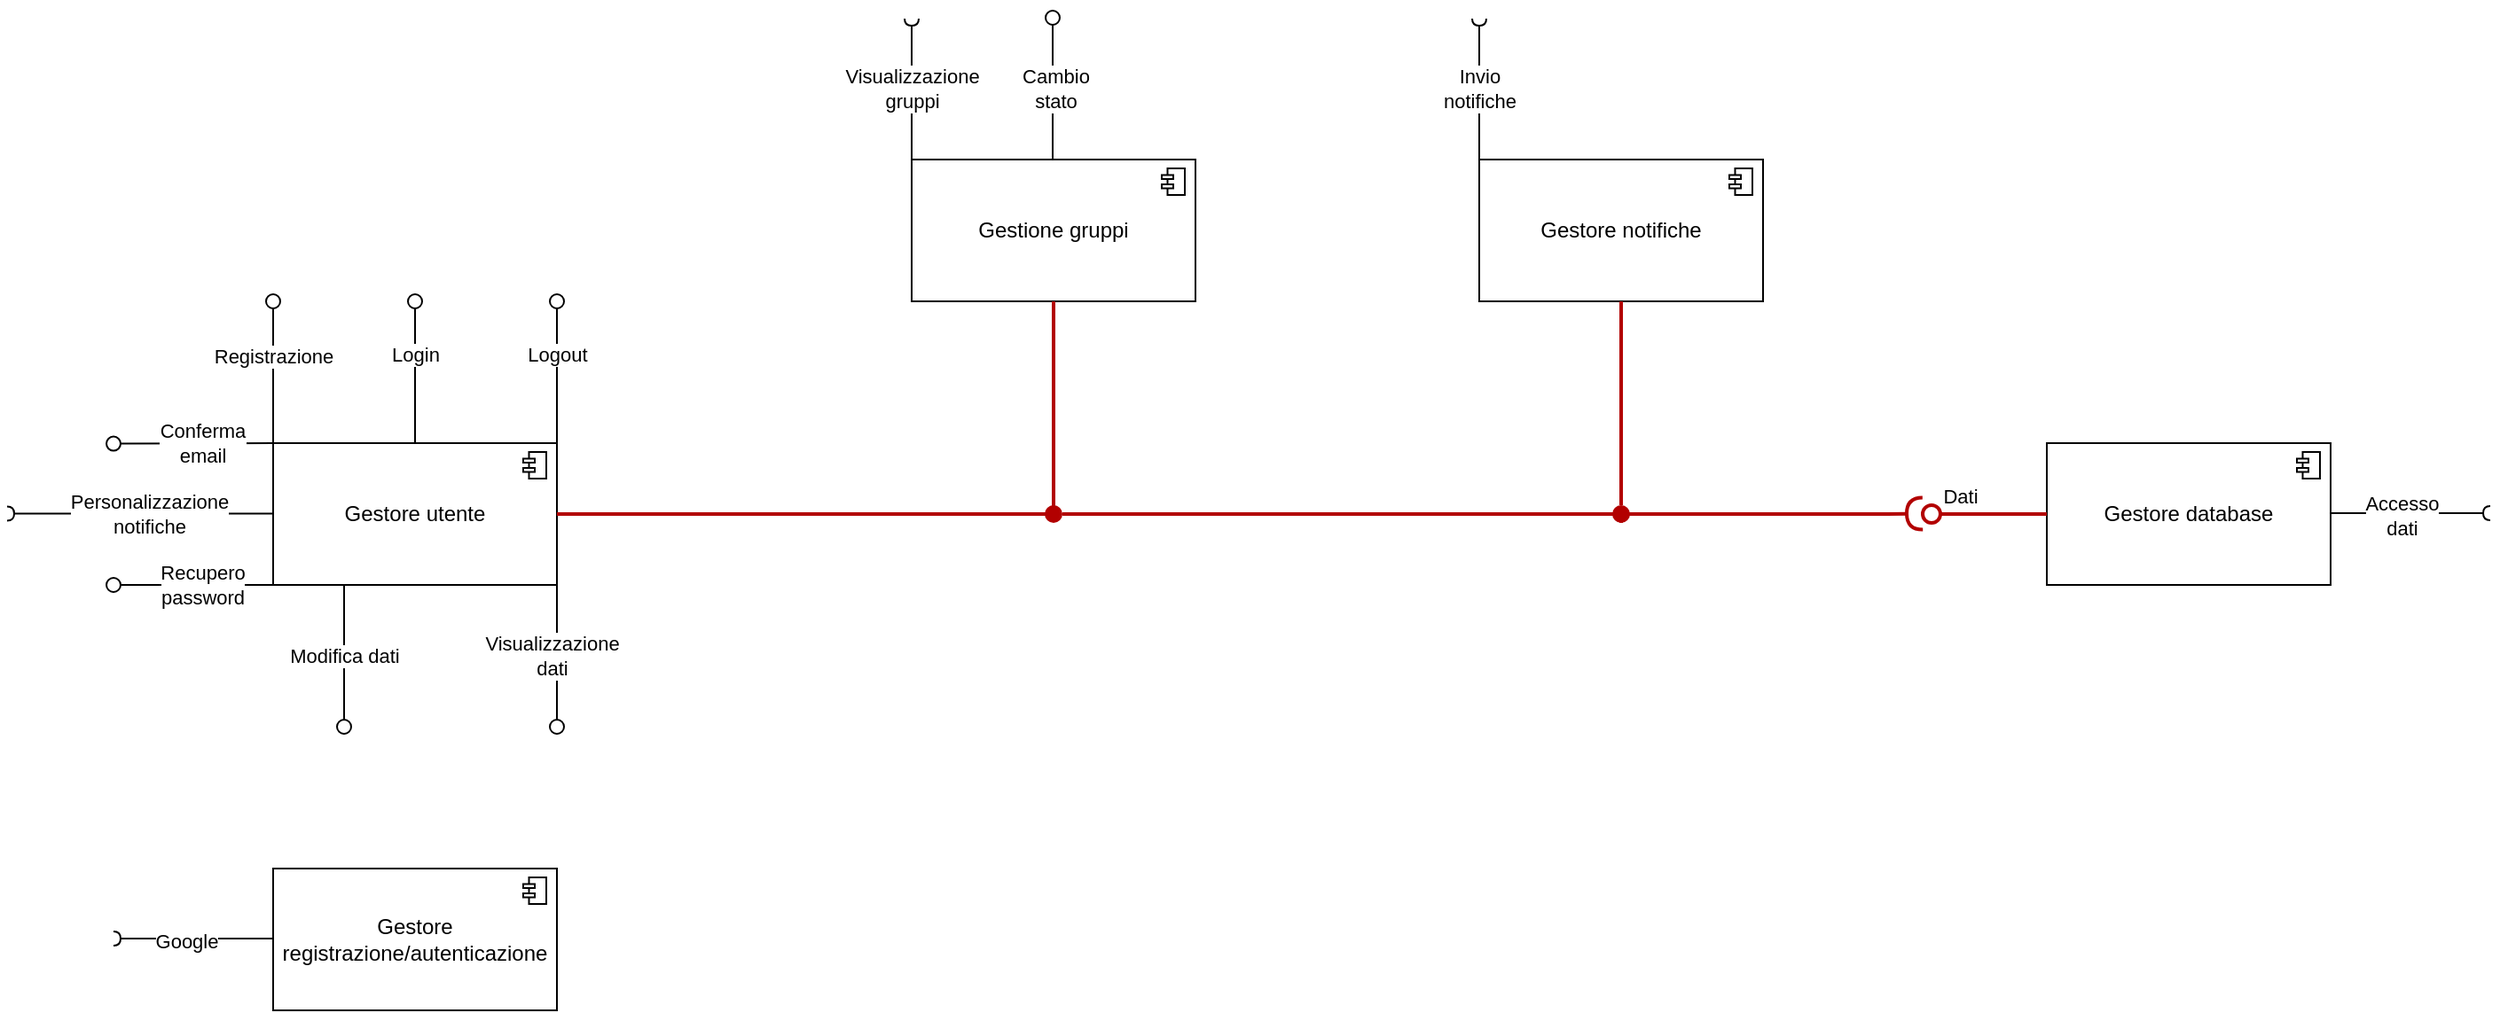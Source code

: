 <mxfile version="24.2.7" type="github">
  <diagram name="Pagina-1" id="PUrYo3mo1FTPI0XB6R7E">
    <mxGraphModel dx="1313" dy="1480" grid="1" gridSize="10" guides="1" tooltips="1" connect="1" arrows="1" fold="1" page="1" pageScale="1" pageWidth="1169" pageHeight="827" math="0" shadow="0">
      <root>
        <mxCell id="0" />
        <mxCell id="1" parent="0" />
        <mxCell id="nwxM2-n29xhYYMJKdfmu-1" value="" style="html=1;verticalAlign=bottom;labelBackgroundColor=none;endArrow=oval;endFill=0;endSize=8;rounded=0;exitX=0;exitY=0;exitDx=0;exitDy=0;exitPerimeter=0;" parent="1" source="nwxM2-n29xhYYMJKdfmu-26" edge="1">
          <mxGeometry width="160" relative="1" as="geometry">
            <mxPoint x="170" y="200" as="sourcePoint" />
            <mxPoint x="160" y="120" as="targetPoint" />
            <Array as="points" />
          </mxGeometry>
        </mxCell>
        <mxCell id="nwxM2-n29xhYYMJKdfmu-48" value="Registrazione" style="edgeLabel;html=1;align=center;verticalAlign=middle;resizable=0;points=[];" parent="nwxM2-n29xhYYMJKdfmu-1" vertex="1" connectable="0">
          <mxGeometry x="0.23" relative="1" as="geometry">
            <mxPoint as="offset" />
          </mxGeometry>
        </mxCell>
        <mxCell id="nwxM2-n29xhYYMJKdfmu-2" value="" style="html=1;verticalAlign=bottom;labelBackgroundColor=none;endArrow=oval;endFill=0;endSize=8;rounded=0;exitX=0.5;exitY=0;exitDx=0;exitDy=0;exitPerimeter=0;" parent="1" source="nwxM2-n29xhYYMJKdfmu-26" edge="1">
          <mxGeometry width="160" relative="1" as="geometry">
            <mxPoint x="245" y="200" as="sourcePoint" />
            <mxPoint x="240" y="120" as="targetPoint" />
          </mxGeometry>
        </mxCell>
        <mxCell id="nwxM2-n29xhYYMJKdfmu-49" value="Login" style="edgeLabel;html=1;align=center;verticalAlign=middle;resizable=0;points=[];" parent="nwxM2-n29xhYYMJKdfmu-2" vertex="1" connectable="0">
          <mxGeometry x="0.33" y="2" relative="1" as="geometry">
            <mxPoint x="2" y="3" as="offset" />
          </mxGeometry>
        </mxCell>
        <mxCell id="nwxM2-n29xhYYMJKdfmu-3" value="" style="html=1;verticalAlign=bottom;labelBackgroundColor=none;endArrow=oval;endFill=0;endSize=8;rounded=0;exitX=1;exitY=0;exitDx=0;exitDy=0;exitPerimeter=0;" parent="1" source="nwxM2-n29xhYYMJKdfmu-26" edge="1">
          <mxGeometry width="160" relative="1" as="geometry">
            <mxPoint x="370" y="200" as="sourcePoint" />
            <mxPoint x="320" y="120" as="targetPoint" />
          </mxGeometry>
        </mxCell>
        <mxCell id="nwxM2-n29xhYYMJKdfmu-50" value="Logout" style="edgeLabel;html=1;align=center;verticalAlign=middle;resizable=0;points=[];" parent="nwxM2-n29xhYYMJKdfmu-3" vertex="1" connectable="0">
          <mxGeometry x="0.105" y="-3" relative="1" as="geometry">
            <mxPoint x="-3" y="-6" as="offset" />
          </mxGeometry>
        </mxCell>
        <mxCell id="nwxM2-n29xhYYMJKdfmu-20" value="" style="html=1;verticalAlign=bottom;labelBackgroundColor=none;endArrow=oval;endFill=0;endSize=8;rounded=0;exitX=1;exitY=1;exitDx=0;exitDy=0;exitPerimeter=0;" parent="1" source="nwxM2-n29xhYYMJKdfmu-26" edge="1">
          <mxGeometry x="0.25" width="160" relative="1" as="geometry">
            <mxPoint x="320" y="275" as="sourcePoint" />
            <mxPoint x="320" y="360" as="targetPoint" />
            <Array as="points" />
            <mxPoint as="offset" />
          </mxGeometry>
        </mxCell>
        <mxCell id="nwxM2-n29xhYYMJKdfmu-45" value="Visualizzazione&lt;div&gt;dati&lt;/div&gt;" style="edgeLabel;html=1;align=center;verticalAlign=middle;resizable=0;points=[];" parent="nwxM2-n29xhYYMJKdfmu-20" vertex="1" connectable="0">
          <mxGeometry x="-0.405" y="-3" relative="1" as="geometry">
            <mxPoint y="16" as="offset" />
          </mxGeometry>
        </mxCell>
        <mxCell id="nwxM2-n29xhYYMJKdfmu-21" value="" style="html=1;verticalAlign=bottom;labelBackgroundColor=none;endArrow=oval;endFill=0;endSize=8;rounded=0;exitX=0.5;exitY=1;exitDx=0;exitDy=0;exitPerimeter=0;" parent="1" edge="1">
          <mxGeometry width="160" relative="1" as="geometry">
            <mxPoint x="200" y="280" as="sourcePoint" />
            <mxPoint x="200" y="360" as="targetPoint" />
            <Array as="points" />
            <mxPoint as="offset" />
          </mxGeometry>
        </mxCell>
        <mxCell id="nwxM2-n29xhYYMJKdfmu-44" value="Modifica dati" style="edgeLabel;html=1;align=center;verticalAlign=middle;resizable=0;points=[];" parent="nwxM2-n29xhYYMJKdfmu-21" vertex="1" connectable="0">
          <mxGeometry x="0.395" relative="1" as="geometry">
            <mxPoint y="-16" as="offset" />
          </mxGeometry>
        </mxCell>
        <mxCell id="nwxM2-n29xhYYMJKdfmu-23" value="" style="html=1;verticalAlign=bottom;labelBackgroundColor=none;endArrow=oval;endFill=0;endSize=8;rounded=0;exitX=0;exitY=0;exitDx=0;exitDy=0;exitPerimeter=0;" parent="1" source="nwxM2-n29xhYYMJKdfmu-26" edge="1">
          <mxGeometry width="160" relative="1" as="geometry">
            <mxPoint x="170" y="200.004" as="sourcePoint" />
            <mxPoint x="70" y="200.29" as="targetPoint" />
            <Array as="points" />
          </mxGeometry>
        </mxCell>
        <mxCell id="nwxM2-n29xhYYMJKdfmu-47" value="Conferma&lt;div&gt;email&lt;/div&gt;" style="edgeLabel;html=1;align=center;verticalAlign=middle;resizable=0;points=[];" parent="nwxM2-n29xhYYMJKdfmu-23" vertex="1" connectable="0">
          <mxGeometry x="-0.44" y="-4" relative="1" as="geometry">
            <mxPoint x="-15" y="4" as="offset" />
          </mxGeometry>
        </mxCell>
        <mxCell id="nwxM2-n29xhYYMJKdfmu-24" value="" style="html=1;verticalAlign=bottom;labelBackgroundColor=none;endArrow=oval;endFill=0;endSize=8;rounded=0;exitX=0;exitY=1;exitDx=0;exitDy=0;exitPerimeter=0;" parent="1" source="nwxM2-n29xhYYMJKdfmu-26" edge="1">
          <mxGeometry width="160" relative="1" as="geometry">
            <mxPoint x="170" y="275" as="sourcePoint" />
            <mxPoint x="70" y="280" as="targetPoint" />
            <Array as="points" />
          </mxGeometry>
        </mxCell>
        <mxCell id="nwxM2-n29xhYYMJKdfmu-46" value="Recupero&lt;div&gt;password&lt;/div&gt;" style="edgeLabel;html=1;align=center;verticalAlign=middle;resizable=0;points=[];" parent="nwxM2-n29xhYYMJKdfmu-24" vertex="1" connectable="0">
          <mxGeometry x="-0.262" y="3" relative="1" as="geometry">
            <mxPoint x="-7" y="-3" as="offset" />
          </mxGeometry>
        </mxCell>
        <mxCell id="nwxM2-n29xhYYMJKdfmu-25" value="Gestore registrazione/autenticazione" style="html=1;outlineConnect=0;whiteSpace=wrap;shape=mxgraph.archimate3.application;appType=comp;archiType=square;" parent="1" vertex="1">
          <mxGeometry x="160" y="440" width="160" height="80" as="geometry" />
        </mxCell>
        <mxCell id="nwxM2-n29xhYYMJKdfmu-26" value="Gestore utente" style="html=1;outlineConnect=0;whiteSpace=wrap;shape=mxgraph.archimate3.application;appType=comp;archiType=square;" parent="1" vertex="1">
          <mxGeometry x="160" y="200" width="160" height="80" as="geometry" />
        </mxCell>
        <mxCell id="nwxM2-n29xhYYMJKdfmu-29" value="" style="html=1;verticalAlign=bottom;labelBackgroundColor=none;endArrow=halfCircle;endFill=0;endSize=2;rounded=0;" parent="1" edge="1">
          <mxGeometry width="160" relative="1" as="geometry">
            <mxPoint x="160" y="479.5" as="sourcePoint" />
            <mxPoint x="70" y="479.5" as="targetPoint" />
          </mxGeometry>
        </mxCell>
        <mxCell id="nwxM2-n29xhYYMJKdfmu-30" value="Google" style="edgeLabel;html=1;align=center;verticalAlign=middle;resizable=0;points=[];" parent="nwxM2-n29xhYYMJKdfmu-29" vertex="1" connectable="0">
          <mxGeometry x="0.413" y="-3" relative="1" as="geometry">
            <mxPoint x="14" y="4" as="offset" />
          </mxGeometry>
        </mxCell>
        <mxCell id="nwxM2-n29xhYYMJKdfmu-31" value="Gestore database" style="html=1;outlineConnect=0;whiteSpace=wrap;shape=mxgraph.archimate3.application;appType=comp;archiType=square;" parent="1" vertex="1">
          <mxGeometry x="1160" y="200" width="160" height="80" as="geometry" />
        </mxCell>
        <mxCell id="nwxM2-n29xhYYMJKdfmu-32" value="" style="html=1;verticalAlign=bottom;labelBackgroundColor=none;endArrow=halfCircle;endFill=0;endSize=2;rounded=0;" parent="1" edge="1">
          <mxGeometry width="160" relative="1" as="geometry">
            <mxPoint x="1320" y="239.5" as="sourcePoint" />
            <mxPoint x="1410" y="239.5" as="targetPoint" />
          </mxGeometry>
        </mxCell>
        <mxCell id="nwxM2-n29xhYYMJKdfmu-33" value="Accesso&lt;div&gt;dati&lt;/div&gt;" style="edgeLabel;html=1;align=center;verticalAlign=middle;resizable=0;points=[];" parent="nwxM2-n29xhYYMJKdfmu-32" vertex="1" connectable="0">
          <mxGeometry x="0.413" y="-3" relative="1" as="geometry">
            <mxPoint x="-24" y="-2" as="offset" />
          </mxGeometry>
        </mxCell>
        <mxCell id="nwxM2-n29xhYYMJKdfmu-34" value="Gestione gruppi" style="html=1;outlineConnect=0;whiteSpace=wrap;shape=mxgraph.archimate3.application;appType=comp;archiType=square;" parent="1" vertex="1">
          <mxGeometry x="520" y="40" width="160" height="80" as="geometry" />
        </mxCell>
        <mxCell id="nwxM2-n29xhYYMJKdfmu-35" value="" style="html=1;verticalAlign=bottom;labelBackgroundColor=none;endArrow=halfCircle;endFill=0;endSize=2;rounded=0;" parent="1" edge="1">
          <mxGeometry width="160" relative="1" as="geometry">
            <mxPoint x="520" y="40" as="sourcePoint" />
            <mxPoint x="520" y="-39.5" as="targetPoint" />
          </mxGeometry>
        </mxCell>
        <mxCell id="nwxM2-n29xhYYMJKdfmu-36" value="Visualizzazione&lt;div&gt;gruppi&lt;/div&gt;" style="edgeLabel;html=1;align=center;verticalAlign=middle;resizable=0;points=[];" parent="nwxM2-n29xhYYMJKdfmu-35" vertex="1" connectable="0">
          <mxGeometry x="0.413" y="-3" relative="1" as="geometry">
            <mxPoint x="-3" y="16" as="offset" />
          </mxGeometry>
        </mxCell>
        <mxCell id="nwxM2-n29xhYYMJKdfmu-51" value="Gestore notifiche" style="html=1;outlineConnect=0;whiteSpace=wrap;shape=mxgraph.archimate3.application;appType=comp;archiType=square;" parent="1" vertex="1">
          <mxGeometry x="840" y="40" width="160" height="80" as="geometry" />
        </mxCell>
        <mxCell id="nwxM2-n29xhYYMJKdfmu-52" value="" style="html=1;verticalAlign=bottom;labelBackgroundColor=none;endArrow=halfCircle;endFill=0;endSize=2;rounded=0;" parent="1" edge="1">
          <mxGeometry width="160" relative="1" as="geometry">
            <mxPoint x="840" y="40" as="sourcePoint" />
            <mxPoint x="840" y="-39.5" as="targetPoint" />
          </mxGeometry>
        </mxCell>
        <mxCell id="nwxM2-n29xhYYMJKdfmu-53" value="Invio&lt;div&gt;notifiche&lt;/div&gt;" style="edgeLabel;html=1;align=center;verticalAlign=middle;resizable=0;points=[];" parent="nwxM2-n29xhYYMJKdfmu-52" vertex="1" connectable="0">
          <mxGeometry x="0.413" y="-3" relative="1" as="geometry">
            <mxPoint x="-3" y="16" as="offset" />
          </mxGeometry>
        </mxCell>
        <mxCell id="nwxM2-n29xhYYMJKdfmu-54" value="" style="html=1;verticalAlign=bottom;labelBackgroundColor=none;endArrow=oval;endFill=0;endSize=8;rounded=0;exitX=1;exitY=0;exitDx=0;exitDy=0;exitPerimeter=0;" parent="1" edge="1">
          <mxGeometry width="160" relative="1" as="geometry">
            <mxPoint x="599.5" y="40" as="sourcePoint" />
            <mxPoint x="599.5" y="-40" as="targetPoint" />
          </mxGeometry>
        </mxCell>
        <mxCell id="nwxM2-n29xhYYMJKdfmu-55" value="Cambio&lt;div&gt;stato&lt;/div&gt;" style="edgeLabel;html=1;align=center;verticalAlign=middle;resizable=0;points=[];" parent="nwxM2-n29xhYYMJKdfmu-54" vertex="1" connectable="0">
          <mxGeometry x="0.105" y="-3" relative="1" as="geometry">
            <mxPoint x="-2" y="4" as="offset" />
          </mxGeometry>
        </mxCell>
        <mxCell id="RqjYrK4z8lz41ccaFmHQ-1" value="" style="html=1;verticalAlign=bottom;labelBackgroundColor=none;endArrow=halfCircle;endFill=0;endSize=2;rounded=0;exitX=0;exitY=0.5;exitDx=0;exitDy=0;exitPerimeter=0;" edge="1" parent="1">
          <mxGeometry width="160" relative="1" as="geometry">
            <mxPoint x="160" y="239.69" as="sourcePoint" />
            <mxPoint x="10" y="239.69" as="targetPoint" />
          </mxGeometry>
        </mxCell>
        <mxCell id="RqjYrK4z8lz41ccaFmHQ-2" value="Personalizzazione&lt;div&gt;notifiche&lt;/div&gt;" style="edgeLabel;html=1;align=center;verticalAlign=middle;resizable=0;points=[];" vertex="1" connectable="0" parent="RqjYrK4z8lz41ccaFmHQ-1">
          <mxGeometry x="-0.331" relative="1" as="geometry">
            <mxPoint x="-20" as="offset" />
          </mxGeometry>
        </mxCell>
        <mxCell id="RqjYrK4z8lz41ccaFmHQ-3" value="" style="rounded=0;orthogonalLoop=1;jettySize=auto;html=1;endArrow=halfCircle;endFill=0;endSize=6;strokeWidth=2;sketch=0;fillColor=#e51400;strokeColor=#B20000;" edge="1" parent="1" source="RqjYrK4z8lz41ccaFmHQ-15">
          <mxGeometry relative="1" as="geometry">
            <mxPoint x="480" y="240" as="sourcePoint" />
            <mxPoint x="1090" y="239.78" as="targetPoint" />
            <Array as="points">
              <mxPoint x="1070" y="240" />
            </Array>
          </mxGeometry>
        </mxCell>
        <mxCell id="RqjYrK4z8lz41ccaFmHQ-4" value="" style="rounded=0;orthogonalLoop=1;jettySize=auto;html=1;endArrow=oval;endFill=0;sketch=0;sourcePerimeterSpacing=0;targetPerimeterSpacing=0;endSize=10;exitX=0;exitY=0.5;exitDx=0;exitDy=0;exitPerimeter=0;entryX=0.465;entryY=1.026;entryDx=0;entryDy=0;entryPerimeter=0;fillColor=#e51400;strokeColor=#B20000;curved=0;strokeWidth=2;" edge="1" target="RqjYrK4z8lz41ccaFmHQ-5" parent="1" source="nwxM2-n29xhYYMJKdfmu-31">
          <mxGeometry relative="1" as="geometry">
            <mxPoint x="1000" y="235" as="sourcePoint" />
          </mxGeometry>
        </mxCell>
        <mxCell id="RqjYrK4z8lz41ccaFmHQ-8" value="Dati" style="edgeLabel;html=1;align=center;verticalAlign=middle;resizable=0;points=[];" vertex="1" connectable="0" parent="RqjYrK4z8lz41ccaFmHQ-4">
          <mxGeometry x="-0.456" relative="1" as="geometry">
            <mxPoint x="-32" y="-10" as="offset" />
          </mxGeometry>
        </mxCell>
        <mxCell id="RqjYrK4z8lz41ccaFmHQ-5" value="" style="ellipse;whiteSpace=wrap;html=1;align=center;aspect=fixed;fillColor=none;strokeColor=none;resizable=0;perimeter=centerPerimeter;rotatable=0;allowArrows=0;points=[];outlineConnect=1;" vertex="1" parent="1">
          <mxGeometry x="1090" y="235" width="10" height="10" as="geometry" />
        </mxCell>
        <mxCell id="RqjYrK4z8lz41ccaFmHQ-9" value="" style="endArrow=none;html=1;rounded=0;entryX=0.5;entryY=1;entryDx=0;entryDy=0;entryPerimeter=0;fillColor=#e51400;strokeColor=#B20000;strokeWidth=2;" edge="1" parent="1" source="RqjYrK4z8lz41ccaFmHQ-11" target="nwxM2-n29xhYYMJKdfmu-51">
          <mxGeometry width="50" height="50" relative="1" as="geometry">
            <mxPoint x="920" y="240" as="sourcePoint" />
            <mxPoint x="880" y="170" as="targetPoint" />
          </mxGeometry>
        </mxCell>
        <mxCell id="RqjYrK4z8lz41ccaFmHQ-12" value="" style="endArrow=none;html=1;rounded=0;entryX=0.5;entryY=1;entryDx=0;entryDy=0;entryPerimeter=0;fillColor=#e51400;strokeColor=#B20000;strokeWidth=2;" edge="1" parent="1" target="RqjYrK4z8lz41ccaFmHQ-11">
          <mxGeometry width="50" height="50" relative="1" as="geometry">
            <mxPoint x="920" y="240" as="sourcePoint" />
            <mxPoint x="920" y="120" as="targetPoint" />
          </mxGeometry>
        </mxCell>
        <mxCell id="RqjYrK4z8lz41ccaFmHQ-11" value="" style="ellipse;whiteSpace=wrap;html=1;aspect=fixed;fillColor=#B20000;fontColor=#ffffff;strokeColor=none;gradientColor=none;" vertex="1" parent="1">
          <mxGeometry x="915" y="235" width="10" height="10" as="geometry" />
        </mxCell>
        <mxCell id="RqjYrK4z8lz41ccaFmHQ-15" value="" style="ellipse;whiteSpace=wrap;html=1;aspect=fixed;fillColor=#B20000;fontColor=#ffffff;strokeColor=none;gradientColor=none;" vertex="1" parent="1">
          <mxGeometry x="595" y="235" width="10" height="10" as="geometry" />
        </mxCell>
        <mxCell id="RqjYrK4z8lz41ccaFmHQ-24" value="" style="endArrow=none;html=1;rounded=0;fillColor=#e51400;strokeColor=#B20000;strokeWidth=2;exitX=1;exitY=0.5;exitDx=0;exitDy=0;exitPerimeter=0;" edge="1" parent="1" source="nwxM2-n29xhYYMJKdfmu-26">
          <mxGeometry width="50" height="50" relative="1" as="geometry">
            <mxPoint x="520" y="280" as="sourcePoint" />
            <mxPoint x="600" y="240" as="targetPoint" />
          </mxGeometry>
        </mxCell>
        <mxCell id="RqjYrK4z8lz41ccaFmHQ-25" value="" style="endArrow=none;html=1;rounded=0;entryX=0.5;entryY=1;entryDx=0;entryDy=0;entryPerimeter=0;fillColor=#e51400;strokeColor=#B20000;strokeWidth=2;" edge="1" parent="1" target="nwxM2-n29xhYYMJKdfmu-34">
          <mxGeometry width="50" height="50" relative="1" as="geometry">
            <mxPoint x="600" y="240" as="sourcePoint" />
            <mxPoint x="650" y="160" as="targetPoint" />
          </mxGeometry>
        </mxCell>
      </root>
    </mxGraphModel>
  </diagram>
</mxfile>
